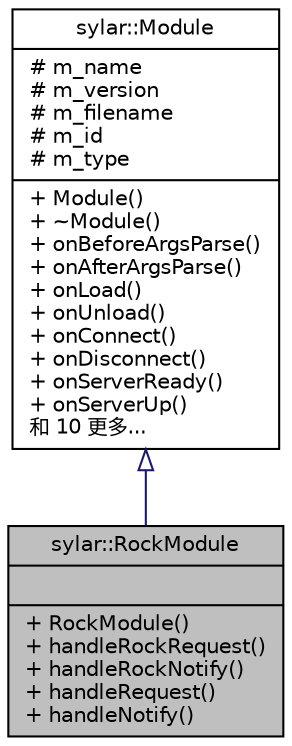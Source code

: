 digraph "sylar::RockModule"
{
 // LATEX_PDF_SIZE
  edge [fontname="Helvetica",fontsize="10",labelfontname="Helvetica",labelfontsize="10"];
  node [fontname="Helvetica",fontsize="10",shape=record];
  Node1 [label="{sylar::RockModule\n||+ RockModule()\l+ handleRockRequest()\l+ handleRockNotify()\l+ handleRequest()\l+ handleNotify()\l}",height=0.2,width=0.4,color="black", fillcolor="grey75", style="filled", fontcolor="black",tooltip=" "];
  Node2 -> Node1 [dir="back",color="midnightblue",fontsize="10",style="solid",arrowtail="onormal",fontname="Helvetica"];
  Node2 [label="{sylar::Module\n|# m_name\l# m_version\l# m_filename\l# m_id\l# m_type\l|+ Module()\l+ ~Module()\l+ onBeforeArgsParse()\l+ onAfterArgsParse()\l+ onLoad()\l+ onUnload()\l+ onConnect()\l+ onDisconnect()\l+ onServerReady()\l+ onServerUp()\l和 10 更多...\l}",height=0.2,width=0.4,color="black", fillcolor="white", style="filled",URL="$classsylar_1_1Module.html",tooltip=" "];
}
